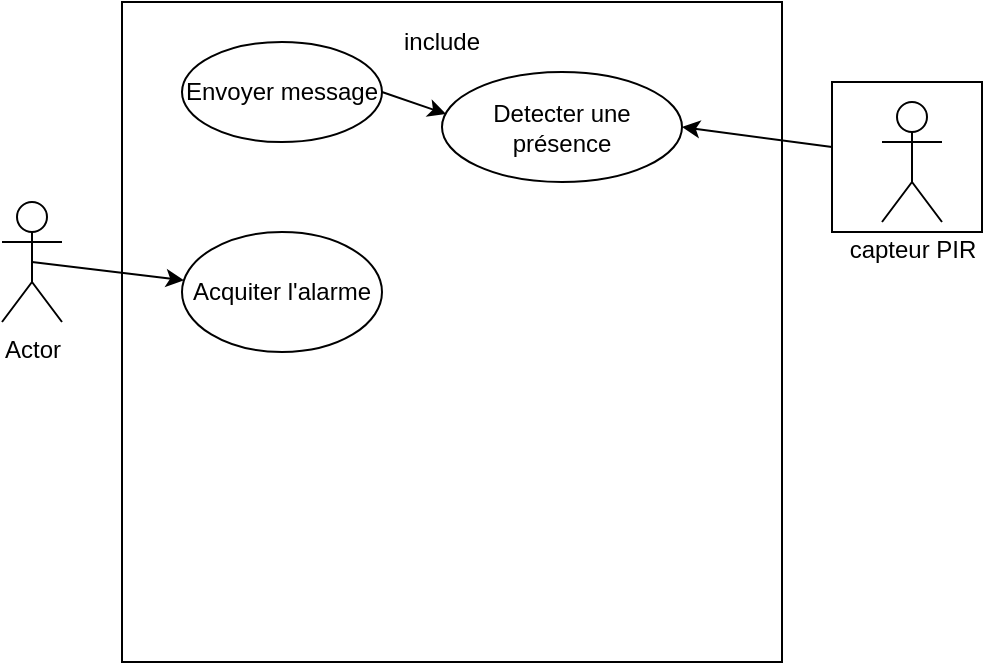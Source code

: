 <mxfile version="17.4.2" type="device"><diagram id="42wwGZz_1u2K5PsnegRq" name="Page-1"><mxGraphModel dx="526" dy="553" grid="1" gridSize="10" guides="1" tooltips="1" connect="1" arrows="1" fold="1" page="1" pageScale="1" pageWidth="827" pageHeight="1169" math="0" shadow="0"><root><mxCell id="0"/><mxCell id="1" parent="0"/><mxCell id="xShBii-iQ4SN1Gy9i-6A-1" value="" style="whiteSpace=wrap;html=1;aspect=fixed;" vertex="1" parent="1"><mxGeometry x="100" y="110" width="330" height="330" as="geometry"/></mxCell><mxCell id="xShBii-iQ4SN1Gy9i-6A-2" value="Actor" style="shape=umlActor;verticalLabelPosition=bottom;verticalAlign=top;html=1;outlineConnect=0;" vertex="1" parent="1"><mxGeometry x="40" y="210" width="30" height="60" as="geometry"/></mxCell><mxCell id="xShBii-iQ4SN1Gy9i-6A-4" value="" style="whiteSpace=wrap;html=1;aspect=fixed;" vertex="1" parent="1"><mxGeometry x="455" y="150" width="75" height="75" as="geometry"/></mxCell><mxCell id="xShBii-iQ4SN1Gy9i-6A-3" value="capteur PIR" style="shape=umlActor;verticalLabelPosition=bottom;verticalAlign=top;html=1;outlineConnect=0;" vertex="1" parent="1"><mxGeometry x="480" y="160" width="30" height="60" as="geometry"/></mxCell><mxCell id="xShBii-iQ4SN1Gy9i-6A-5" value="Detecter une présence" style="ellipse;whiteSpace=wrap;html=1;" vertex="1" parent="1"><mxGeometry x="260" y="145" width="120" height="55" as="geometry"/></mxCell><mxCell id="xShBii-iQ4SN1Gy9i-6A-6" value="" style="endArrow=classic;html=1;rounded=0;entryX=1;entryY=0.5;entryDx=0;entryDy=0;" edge="1" parent="1" source="xShBii-iQ4SN1Gy9i-6A-4" target="xShBii-iQ4SN1Gy9i-6A-5"><mxGeometry width="50" height="50" relative="1" as="geometry"><mxPoint x="250" y="300" as="sourcePoint"/><mxPoint x="300" y="250" as="targetPoint"/></mxGeometry></mxCell><mxCell id="xShBii-iQ4SN1Gy9i-6A-7" value="Envoyer message" style="ellipse;whiteSpace=wrap;html=1;" vertex="1" parent="1"><mxGeometry x="130" y="130" width="100" height="50" as="geometry"/></mxCell><mxCell id="xShBii-iQ4SN1Gy9i-6A-8" value="" style="endArrow=classic;html=1;rounded=0;exitX=1;exitY=0.5;exitDx=0;exitDy=0;entryX=0.017;entryY=0.382;entryDx=0;entryDy=0;entryPerimeter=0;" edge="1" parent="1" source="xShBii-iQ4SN1Gy9i-6A-7" target="xShBii-iQ4SN1Gy9i-6A-5"><mxGeometry width="50" height="50" relative="1" as="geometry"><mxPoint x="250" y="300" as="sourcePoint"/><mxPoint x="300" y="250" as="targetPoint"/></mxGeometry></mxCell><mxCell id="xShBii-iQ4SN1Gy9i-6A-9" value="include" style="text;html=1;strokeColor=none;fillColor=none;align=center;verticalAlign=middle;whiteSpace=wrap;rounded=0;" vertex="1" parent="1"><mxGeometry x="230" y="115" width="60" height="30" as="geometry"/></mxCell><mxCell id="xShBii-iQ4SN1Gy9i-6A-10" value="Acquiter l'alarme" style="ellipse;whiteSpace=wrap;html=1;" vertex="1" parent="1"><mxGeometry x="130" y="225" width="100" height="60" as="geometry"/></mxCell><mxCell id="xShBii-iQ4SN1Gy9i-6A-11" value="" style="endArrow=classic;html=1;rounded=0;exitX=0.5;exitY=0.5;exitDx=0;exitDy=0;exitPerimeter=0;" edge="1" parent="1" source="xShBii-iQ4SN1Gy9i-6A-2" target="xShBii-iQ4SN1Gy9i-6A-10"><mxGeometry width="50" height="50" relative="1" as="geometry"><mxPoint x="250" y="300" as="sourcePoint"/><mxPoint x="300" y="250" as="targetPoint"/></mxGeometry></mxCell></root></mxGraphModel></diagram></mxfile>